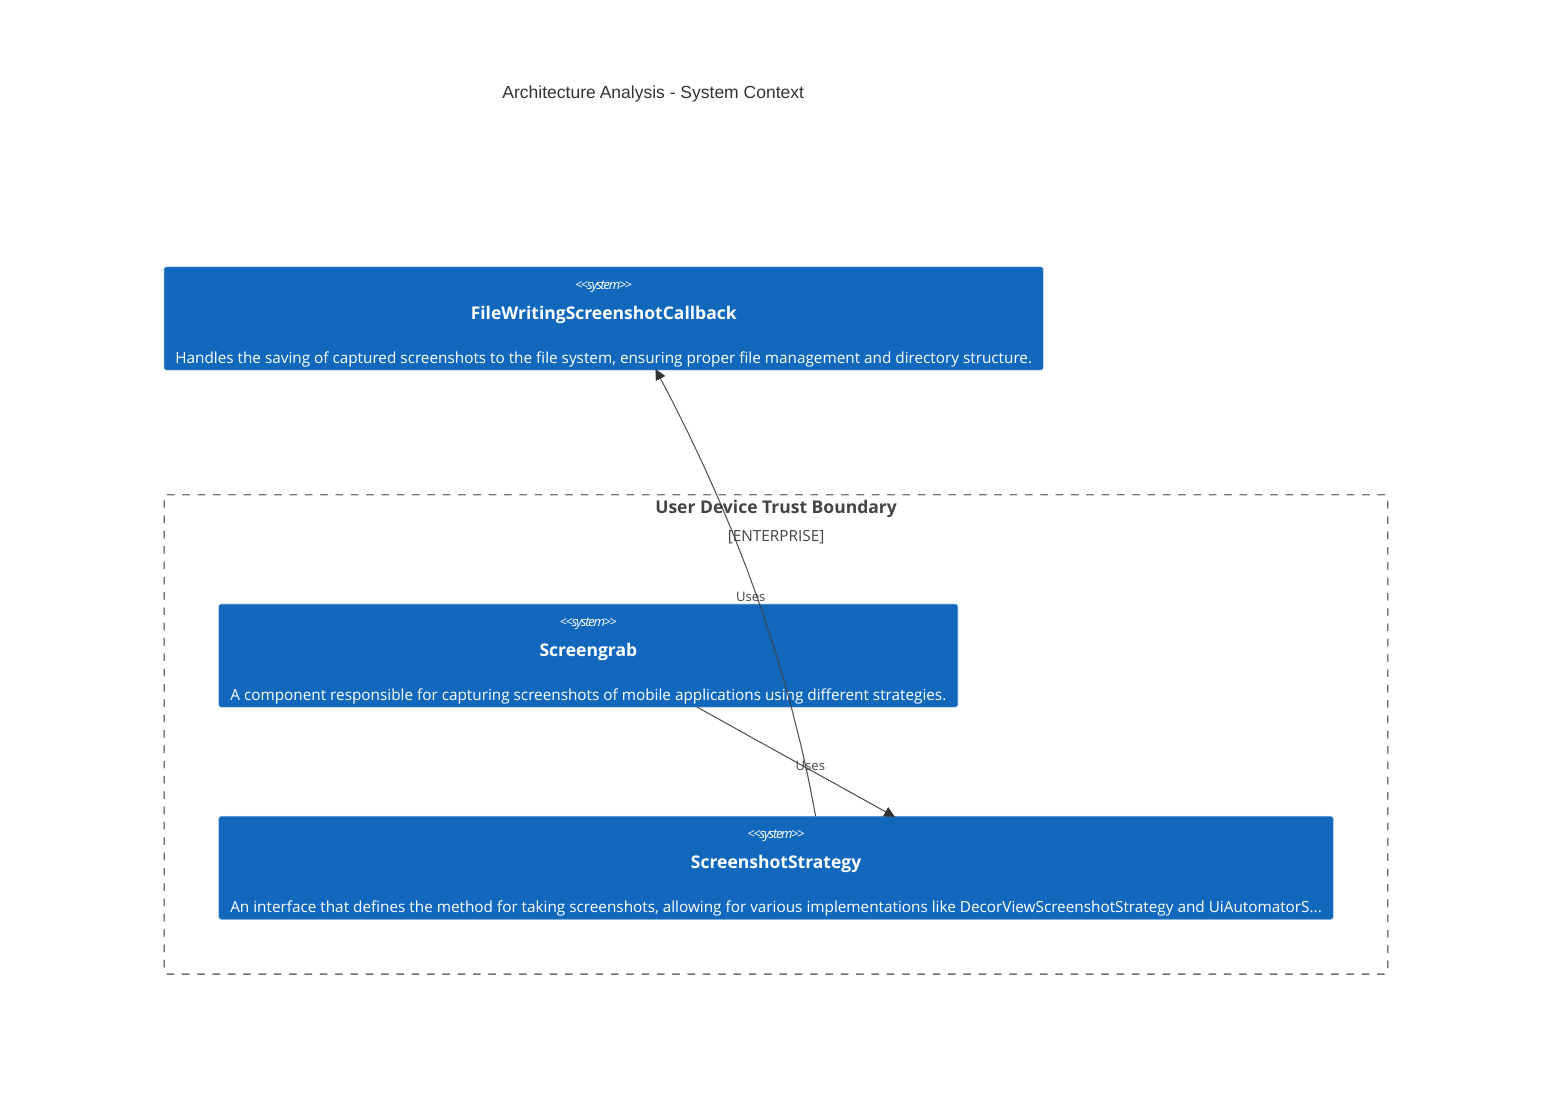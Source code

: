 C4Context
    title Architecture Analysis - System Context
    Enterprise_Boundary(tb_User_Device_Trust_Boundary, "User Device Trust Boundary") {
        System(Screengrab, "Screengrab", "A component responsible for capturing screenshots of mobile applications using different strategies.")
        System(ScreenshotStrategy, "ScreenshotStrategy", "An interface that defines the method for taking screenshots, allowing for various implementations like DecorViewScreenshotStrategy and UiAutomatorS...")
    }
    System(FileWritingScreenshotCallback, "FileWritingScreenshotCallback", "Handles the saving of captured screenshots to the file system, ensuring proper file management and directory structure.")

    Rel(Screengrab, ScreenshotStrategy, "Uses")
    Rel(ScreenshotStrategy, FileWritingScreenshotCallback, "Uses")